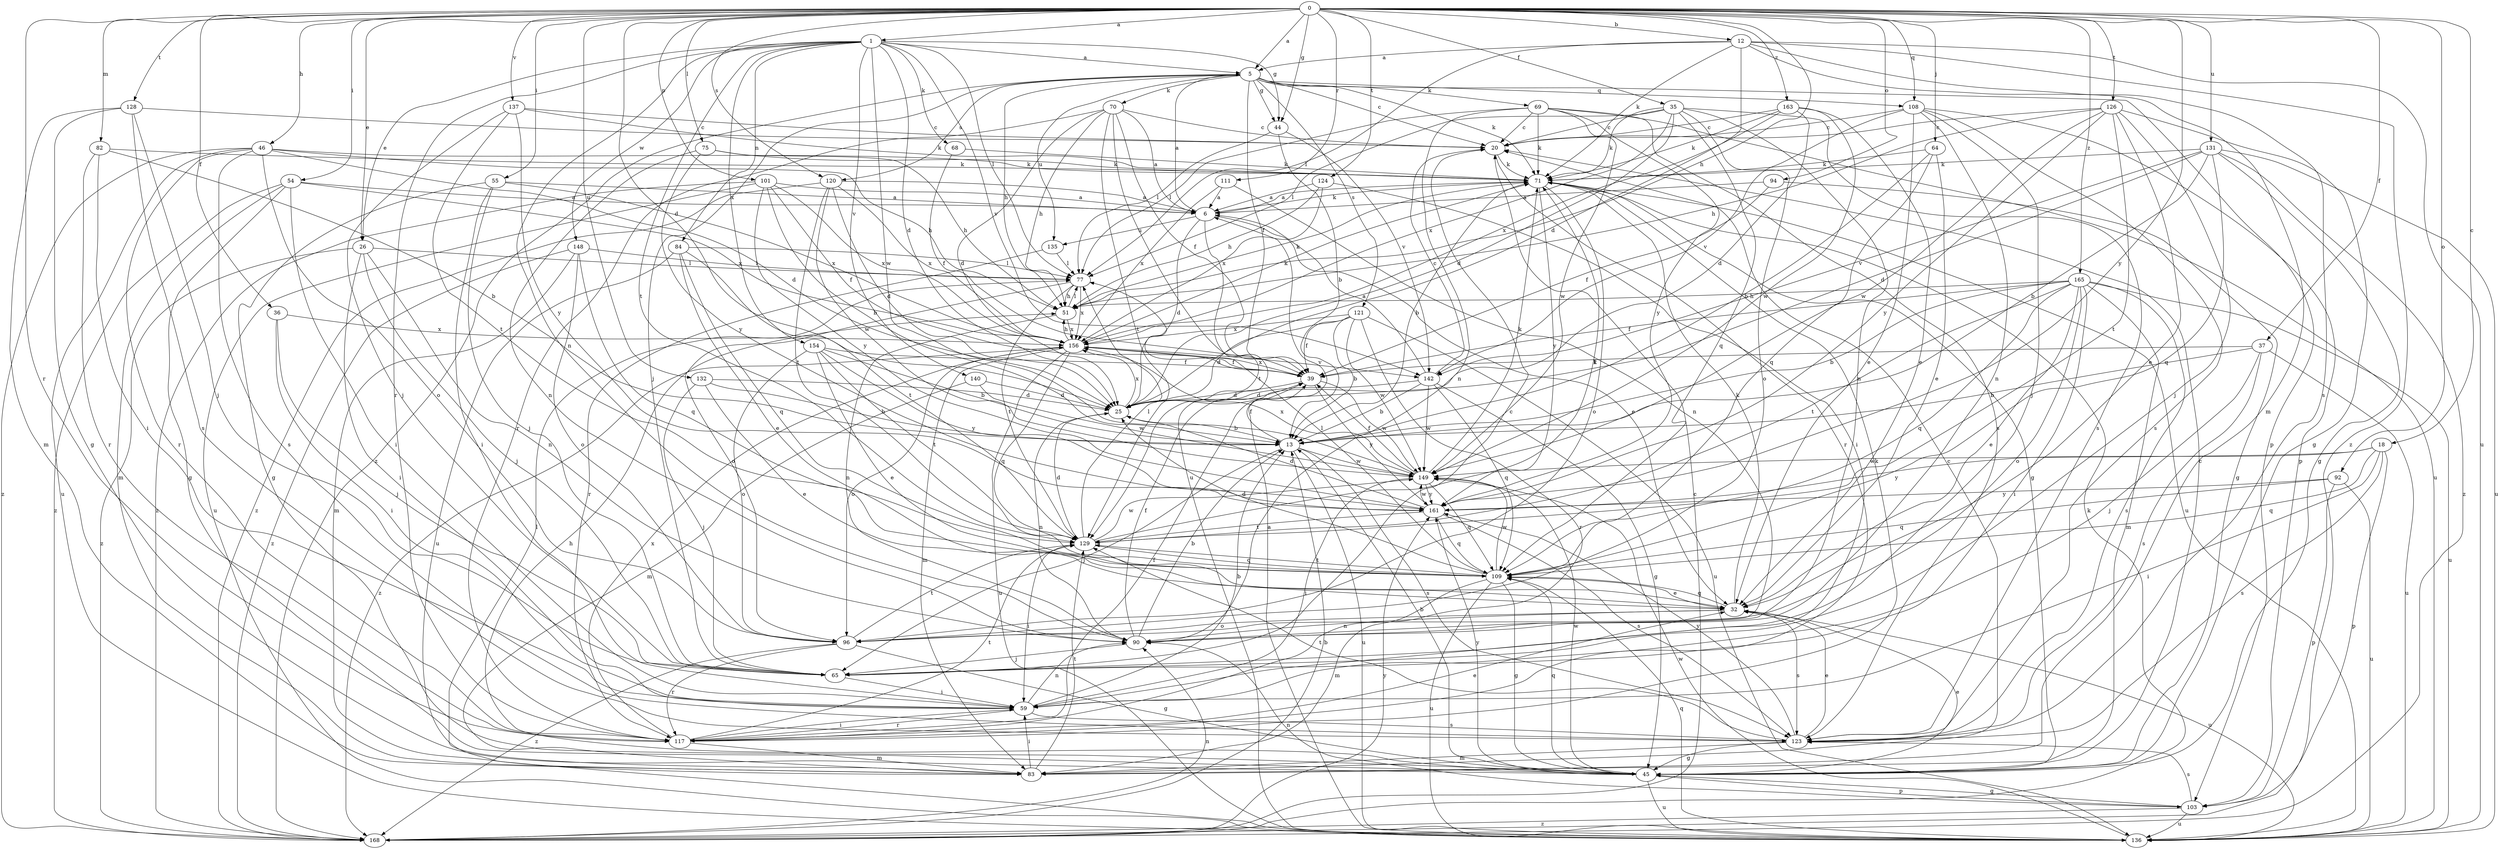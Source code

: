 strict digraph  {
0;
1;
5;
6;
12;
13;
18;
20;
25;
26;
32;
35;
36;
37;
39;
44;
45;
46;
51;
54;
55;
59;
64;
65;
68;
69;
70;
71;
75;
77;
82;
83;
84;
90;
92;
94;
96;
101;
103;
108;
109;
111;
117;
120;
121;
123;
124;
126;
128;
129;
131;
132;
135;
136;
137;
140;
142;
148;
149;
154;
156;
161;
163;
165;
168;
0 -> 1  [label=a];
0 -> 5  [label=a];
0 -> 12  [label=b];
0 -> 18  [label=c];
0 -> 25  [label=d];
0 -> 26  [label=e];
0 -> 35  [label=f];
0 -> 36  [label=f];
0 -> 37  [label=f];
0 -> 44  [label=g];
0 -> 46  [label=h];
0 -> 51  [label=h];
0 -> 54  [label=i];
0 -> 55  [label=i];
0 -> 64  [label=j];
0 -> 75  [label=l];
0 -> 82  [label=m];
0 -> 92  [label=o];
0 -> 94  [label=o];
0 -> 101  [label=p];
0 -> 108  [label=q];
0 -> 111  [label=r];
0 -> 117  [label=r];
0 -> 120  [label=s];
0 -> 124  [label=t];
0 -> 126  [label=t];
0 -> 128  [label=t];
0 -> 131  [label=u];
0 -> 132  [label=u];
0 -> 137  [label=v];
0 -> 161  [label=y];
0 -> 163  [label=z];
0 -> 165  [label=z];
1 -> 5  [label=a];
1 -> 25  [label=d];
1 -> 26  [label=e];
1 -> 44  [label=g];
1 -> 68  [label=k];
1 -> 77  [label=l];
1 -> 84  [label=n];
1 -> 90  [label=n];
1 -> 117  [label=r];
1 -> 129  [label=t];
1 -> 140  [label=v];
1 -> 142  [label=v];
1 -> 148  [label=w];
1 -> 149  [label=w];
1 -> 154  [label=x];
5 -> 20  [label=c];
5 -> 39  [label=f];
5 -> 44  [label=g];
5 -> 51  [label=h];
5 -> 65  [label=j];
5 -> 69  [label=k];
5 -> 70  [label=k];
5 -> 71  [label=k];
5 -> 103  [label=p];
5 -> 108  [label=q];
5 -> 120  [label=s];
5 -> 121  [label=s];
5 -> 135  [label=u];
5 -> 168  [label=z];
6 -> 5  [label=a];
6 -> 25  [label=d];
6 -> 32  [label=e];
6 -> 71  [label=k];
6 -> 129  [label=t];
6 -> 135  [label=u];
12 -> 5  [label=a];
12 -> 25  [label=d];
12 -> 71  [label=k];
12 -> 77  [label=l];
12 -> 83  [label=m];
12 -> 123  [label=s];
12 -> 136  [label=u];
12 -> 168  [label=z];
13 -> 39  [label=f];
13 -> 65  [label=j];
13 -> 123  [label=s];
13 -> 136  [label=u];
13 -> 149  [label=w];
18 -> 59  [label=i];
18 -> 103  [label=p];
18 -> 109  [label=q];
18 -> 123  [label=s];
18 -> 149  [label=w];
18 -> 161  [label=y];
20 -> 71  [label=k];
20 -> 117  [label=r];
25 -> 13  [label=b];
25 -> 90  [label=n];
25 -> 156  [label=x];
26 -> 59  [label=i];
26 -> 65  [label=j];
26 -> 77  [label=l];
26 -> 90  [label=n];
26 -> 168  [label=z];
32 -> 71  [label=k];
32 -> 90  [label=n];
32 -> 96  [label=o];
32 -> 109  [label=q];
32 -> 123  [label=s];
32 -> 136  [label=u];
35 -> 20  [label=c];
35 -> 25  [label=d];
35 -> 71  [label=k];
35 -> 77  [label=l];
35 -> 90  [label=n];
35 -> 96  [label=o];
35 -> 109  [label=q];
35 -> 123  [label=s];
35 -> 156  [label=x];
36 -> 59  [label=i];
36 -> 65  [label=j];
36 -> 156  [label=x];
37 -> 13  [label=b];
37 -> 39  [label=f];
37 -> 65  [label=j];
37 -> 123  [label=s];
37 -> 136  [label=u];
39 -> 25  [label=d];
39 -> 149  [label=w];
39 -> 156  [label=x];
39 -> 161  [label=y];
44 -> 13  [label=b];
44 -> 77  [label=l];
44 -> 142  [label=v];
45 -> 13  [label=b];
45 -> 20  [label=c];
45 -> 32  [label=e];
45 -> 51  [label=h];
45 -> 103  [label=p];
45 -> 109  [label=q];
45 -> 136  [label=u];
45 -> 149  [label=w];
45 -> 161  [label=y];
46 -> 25  [label=d];
46 -> 51  [label=h];
46 -> 71  [label=k];
46 -> 96  [label=o];
46 -> 117  [label=r];
46 -> 123  [label=s];
46 -> 136  [label=u];
46 -> 168  [label=z];
51 -> 71  [label=k];
51 -> 77  [label=l];
51 -> 90  [label=n];
51 -> 156  [label=x];
54 -> 6  [label=a];
54 -> 45  [label=g];
54 -> 59  [label=i];
54 -> 83  [label=m];
54 -> 156  [label=x];
54 -> 168  [label=z];
55 -> 6  [label=a];
55 -> 45  [label=g];
55 -> 59  [label=i];
55 -> 65  [label=j];
55 -> 156  [label=x];
59 -> 13  [label=b];
59 -> 90  [label=n];
59 -> 117  [label=r];
59 -> 123  [label=s];
64 -> 13  [label=b];
64 -> 32  [label=e];
64 -> 71  [label=k];
64 -> 109  [label=q];
65 -> 20  [label=c];
65 -> 59  [label=i];
68 -> 39  [label=f];
68 -> 71  [label=k];
69 -> 20  [label=c];
69 -> 71  [label=k];
69 -> 77  [label=l];
69 -> 90  [label=n];
69 -> 123  [label=s];
69 -> 136  [label=u];
69 -> 149  [label=w];
69 -> 161  [label=y];
70 -> 6  [label=a];
70 -> 20  [label=c];
70 -> 25  [label=d];
70 -> 39  [label=f];
70 -> 51  [label=h];
70 -> 117  [label=r];
70 -> 129  [label=t];
70 -> 136  [label=u];
71 -> 6  [label=a];
71 -> 13  [label=b];
71 -> 45  [label=g];
71 -> 96  [label=o];
71 -> 136  [label=u];
71 -> 161  [label=y];
75 -> 51  [label=h];
75 -> 71  [label=k];
75 -> 90  [label=n];
75 -> 161  [label=y];
77 -> 51  [label=h];
77 -> 96  [label=o];
77 -> 129  [label=t];
77 -> 156  [label=x];
82 -> 13  [label=b];
82 -> 59  [label=i];
82 -> 71  [label=k];
82 -> 117  [label=r];
83 -> 20  [label=c];
83 -> 59  [label=i];
83 -> 77  [label=l];
83 -> 129  [label=t];
84 -> 32  [label=e];
84 -> 77  [label=l];
84 -> 109  [label=q];
84 -> 129  [label=t];
84 -> 136  [label=u];
90 -> 13  [label=b];
90 -> 39  [label=f];
90 -> 65  [label=j];
92 -> 103  [label=p];
92 -> 109  [label=q];
92 -> 136  [label=u];
92 -> 161  [label=y];
94 -> 6  [label=a];
94 -> 39  [label=f];
94 -> 45  [label=g];
96 -> 45  [label=g];
96 -> 117  [label=r];
96 -> 129  [label=t];
96 -> 168  [label=z];
101 -> 6  [label=a];
101 -> 13  [label=b];
101 -> 39  [label=f];
101 -> 136  [label=u];
101 -> 156  [label=x];
101 -> 161  [label=y];
101 -> 168  [label=z];
103 -> 45  [label=g];
103 -> 90  [label=n];
103 -> 123  [label=s];
103 -> 136  [label=u];
103 -> 168  [label=z];
108 -> 20  [label=c];
108 -> 32  [label=e];
108 -> 65  [label=j];
108 -> 90  [label=n];
108 -> 103  [label=p];
108 -> 123  [label=s];
108 -> 142  [label=v];
109 -> 25  [label=d];
109 -> 32  [label=e];
109 -> 45  [label=g];
109 -> 77  [label=l];
109 -> 83  [label=m];
109 -> 129  [label=t];
109 -> 136  [label=u];
109 -> 149  [label=w];
111 -> 6  [label=a];
111 -> 90  [label=n];
111 -> 156  [label=x];
117 -> 32  [label=e];
117 -> 39  [label=f];
117 -> 59  [label=i];
117 -> 71  [label=k];
117 -> 83  [label=m];
117 -> 129  [label=t];
117 -> 156  [label=x];
120 -> 6  [label=a];
120 -> 25  [label=d];
120 -> 129  [label=t];
120 -> 149  [label=w];
120 -> 156  [label=x];
120 -> 168  [label=z];
121 -> 13  [label=b];
121 -> 25  [label=d];
121 -> 39  [label=f];
121 -> 117  [label=r];
121 -> 136  [label=u];
121 -> 149  [label=w];
121 -> 156  [label=x];
123 -> 32  [label=e];
123 -> 45  [label=g];
123 -> 83  [label=m];
123 -> 129  [label=t];
123 -> 161  [label=y];
124 -> 6  [label=a];
124 -> 51  [label=h];
124 -> 59  [label=i];
124 -> 156  [label=x];
126 -> 20  [label=c];
126 -> 32  [label=e];
126 -> 45  [label=g];
126 -> 51  [label=h];
126 -> 65  [label=j];
126 -> 129  [label=t];
126 -> 149  [label=w];
126 -> 161  [label=y];
128 -> 20  [label=c];
128 -> 45  [label=g];
128 -> 65  [label=j];
128 -> 83  [label=m];
128 -> 123  [label=s];
129 -> 25  [label=d];
129 -> 59  [label=i];
129 -> 71  [label=k];
129 -> 77  [label=l];
129 -> 109  [label=q];
129 -> 149  [label=w];
131 -> 13  [label=b];
131 -> 25  [label=d];
131 -> 45  [label=g];
131 -> 71  [label=k];
131 -> 109  [label=q];
131 -> 136  [label=u];
131 -> 142  [label=v];
131 -> 168  [label=z];
132 -> 13  [label=b];
132 -> 25  [label=d];
132 -> 32  [label=e];
132 -> 65  [label=j];
135 -> 77  [label=l];
135 -> 117  [label=r];
136 -> 6  [label=a];
136 -> 109  [label=q];
136 -> 149  [label=w];
137 -> 20  [label=c];
137 -> 65  [label=j];
137 -> 71  [label=k];
137 -> 129  [label=t];
137 -> 161  [label=y];
140 -> 25  [label=d];
140 -> 83  [label=m];
140 -> 149  [label=w];
142 -> 6  [label=a];
142 -> 13  [label=b];
142 -> 20  [label=c];
142 -> 25  [label=d];
142 -> 45  [label=g];
142 -> 109  [label=q];
142 -> 149  [label=w];
148 -> 77  [label=l];
148 -> 83  [label=m];
148 -> 96  [label=o];
148 -> 109  [label=q];
148 -> 168  [label=z];
149 -> 39  [label=f];
149 -> 59  [label=i];
149 -> 71  [label=k];
149 -> 109  [label=q];
149 -> 156  [label=x];
149 -> 161  [label=y];
154 -> 13  [label=b];
154 -> 32  [label=e];
154 -> 39  [label=f];
154 -> 96  [label=o];
154 -> 129  [label=t];
154 -> 161  [label=y];
156 -> 39  [label=f];
156 -> 51  [label=h];
156 -> 71  [label=k];
156 -> 83  [label=m];
156 -> 96  [label=o];
156 -> 109  [label=q];
156 -> 136  [label=u];
156 -> 142  [label=v];
156 -> 168  [label=z];
161 -> 25  [label=d];
161 -> 109  [label=q];
161 -> 123  [label=s];
161 -> 129  [label=t];
161 -> 149  [label=w];
163 -> 20  [label=c];
163 -> 25  [label=d];
163 -> 32  [label=e];
163 -> 71  [label=k];
163 -> 149  [label=w];
163 -> 156  [label=x];
165 -> 13  [label=b];
165 -> 32  [label=e];
165 -> 39  [label=f];
165 -> 51  [label=h];
165 -> 59  [label=i];
165 -> 83  [label=m];
165 -> 96  [label=o];
165 -> 109  [label=q];
165 -> 123  [label=s];
165 -> 129  [label=t];
165 -> 136  [label=u];
168 -> 13  [label=b];
168 -> 20  [label=c];
168 -> 71  [label=k];
168 -> 90  [label=n];
168 -> 161  [label=y];
}
